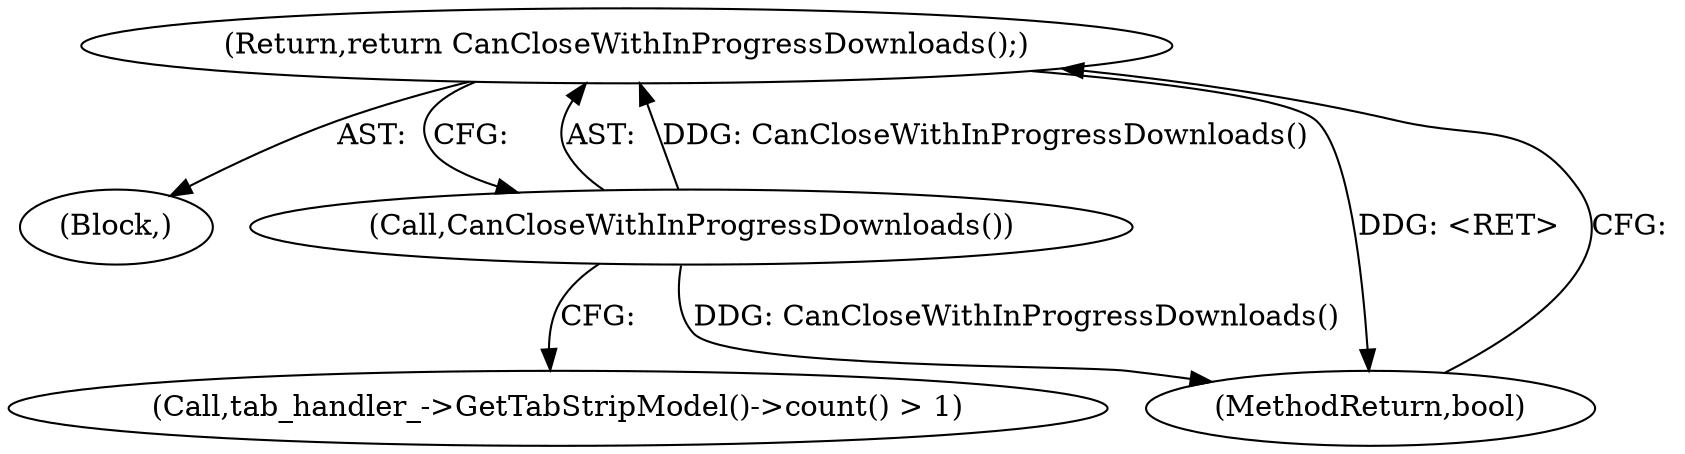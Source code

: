 digraph "1_Chrome_2db5a2048dfcacfe5ad4311c2b1e435c4c67febc_1@del" {
"1000114" [label="(Return,return CanCloseWithInProgressDownloads();)"];
"1000115" [label="(Call,CanCloseWithInProgressDownloads())"];
"1000115" [label="(Call,CanCloseWithInProgressDownloads())"];
"1000102" [label="(Block,)"];
"1000114" [label="(Return,return CanCloseWithInProgressDownloads();)"];
"1000109" [label="(Call,tab_handler_->GetTabStripModel()->count() > 1)"];
"1000116" [label="(MethodReturn,bool)"];
"1000114" -> "1000102"  [label="AST: "];
"1000114" -> "1000115"  [label="CFG: "];
"1000115" -> "1000114"  [label="AST: "];
"1000116" -> "1000114"  [label="CFG: "];
"1000114" -> "1000116"  [label="DDG: <RET>"];
"1000115" -> "1000114"  [label="DDG: CanCloseWithInProgressDownloads()"];
"1000115" -> "1000109"  [label="CFG: "];
"1000115" -> "1000116"  [label="DDG: CanCloseWithInProgressDownloads()"];
}
